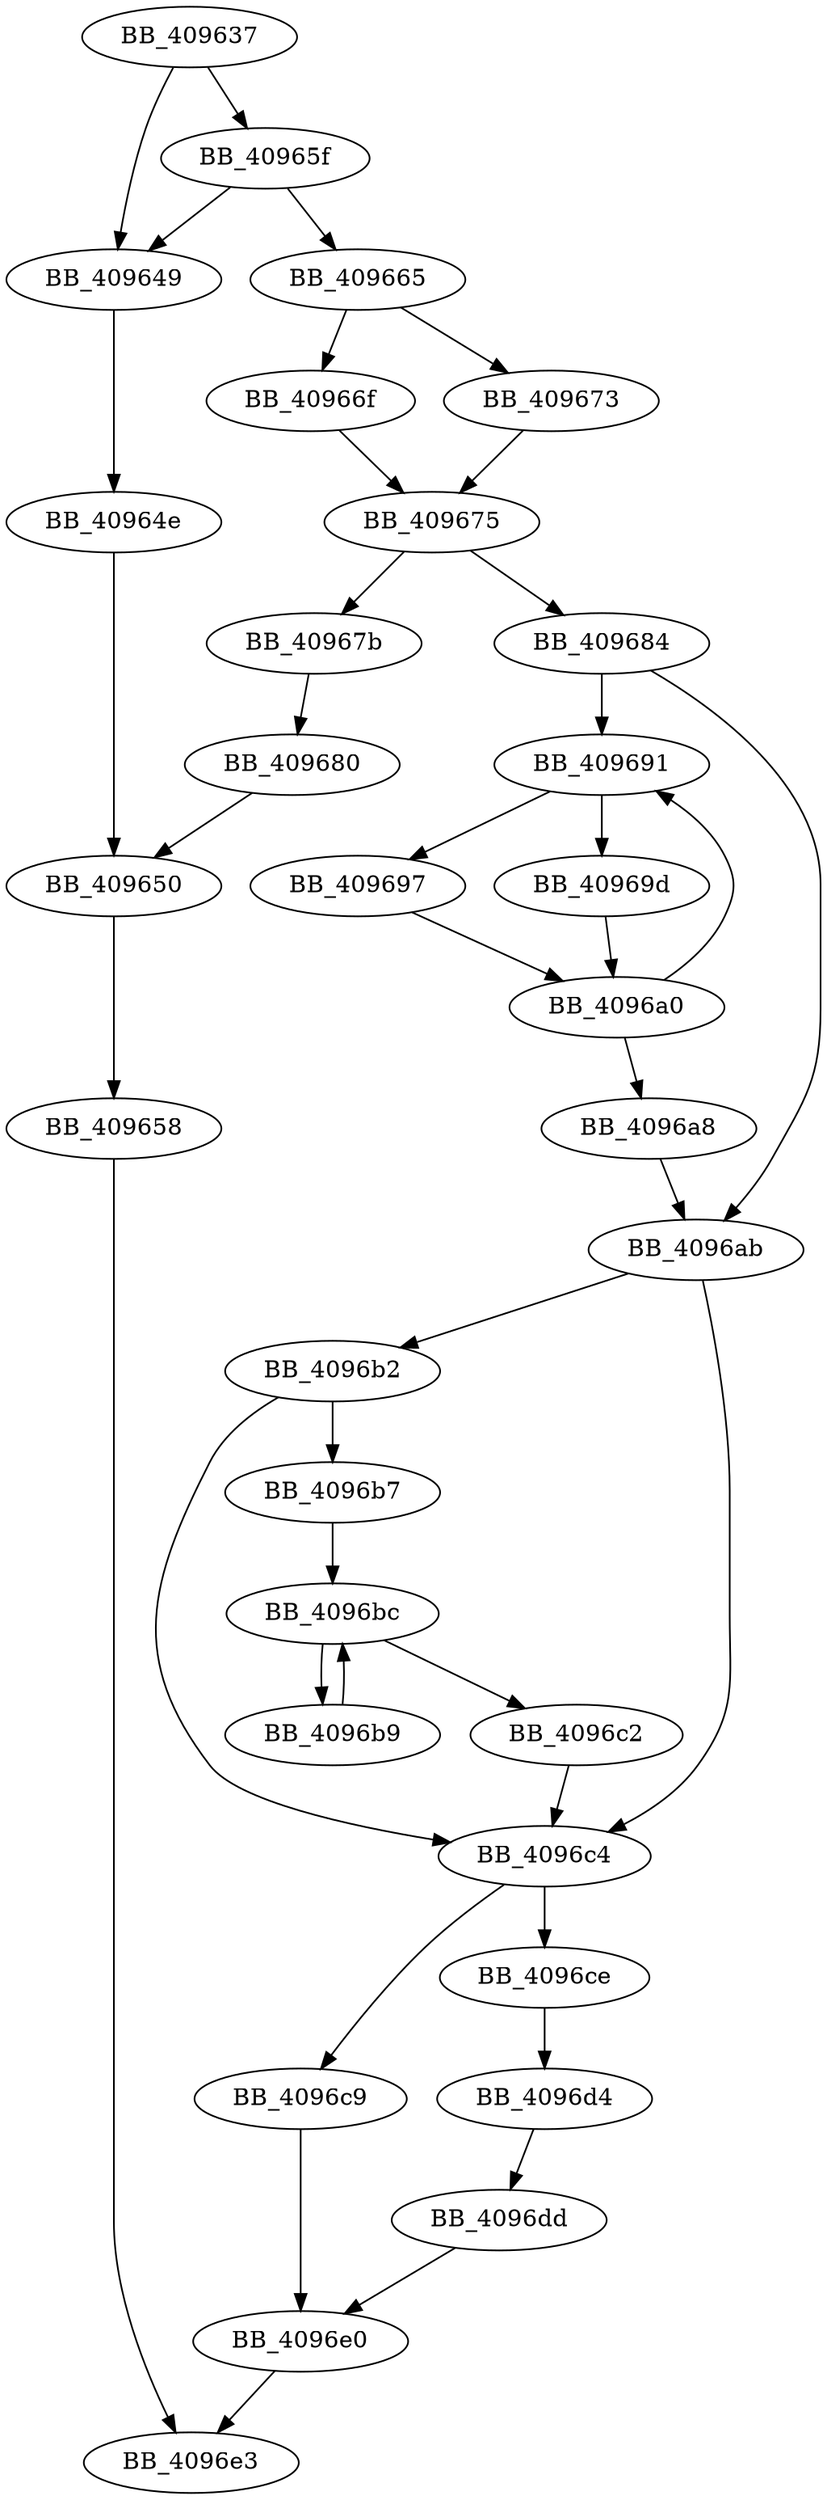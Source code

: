 DiGraph __fptostr{
BB_409637->BB_409649
BB_409637->BB_40965f
BB_409649->BB_40964e
BB_40964e->BB_409650
BB_409650->BB_409658
BB_409658->BB_4096e3
BB_40965f->BB_409649
BB_40965f->BB_409665
BB_409665->BB_40966f
BB_409665->BB_409673
BB_40966f->BB_409675
BB_409673->BB_409675
BB_409675->BB_40967b
BB_409675->BB_409684
BB_40967b->BB_409680
BB_409680->BB_409650
BB_409684->BB_409691
BB_409684->BB_4096ab
BB_409691->BB_409697
BB_409691->BB_40969d
BB_409697->BB_4096a0
BB_40969d->BB_4096a0
BB_4096a0->BB_409691
BB_4096a0->BB_4096a8
BB_4096a8->BB_4096ab
BB_4096ab->BB_4096b2
BB_4096ab->BB_4096c4
BB_4096b2->BB_4096b7
BB_4096b2->BB_4096c4
BB_4096b7->BB_4096bc
BB_4096b9->BB_4096bc
BB_4096bc->BB_4096b9
BB_4096bc->BB_4096c2
BB_4096c2->BB_4096c4
BB_4096c4->BB_4096c9
BB_4096c4->BB_4096ce
BB_4096c9->BB_4096e0
BB_4096ce->BB_4096d4
BB_4096d4->BB_4096dd
BB_4096dd->BB_4096e0
BB_4096e0->BB_4096e3
}
